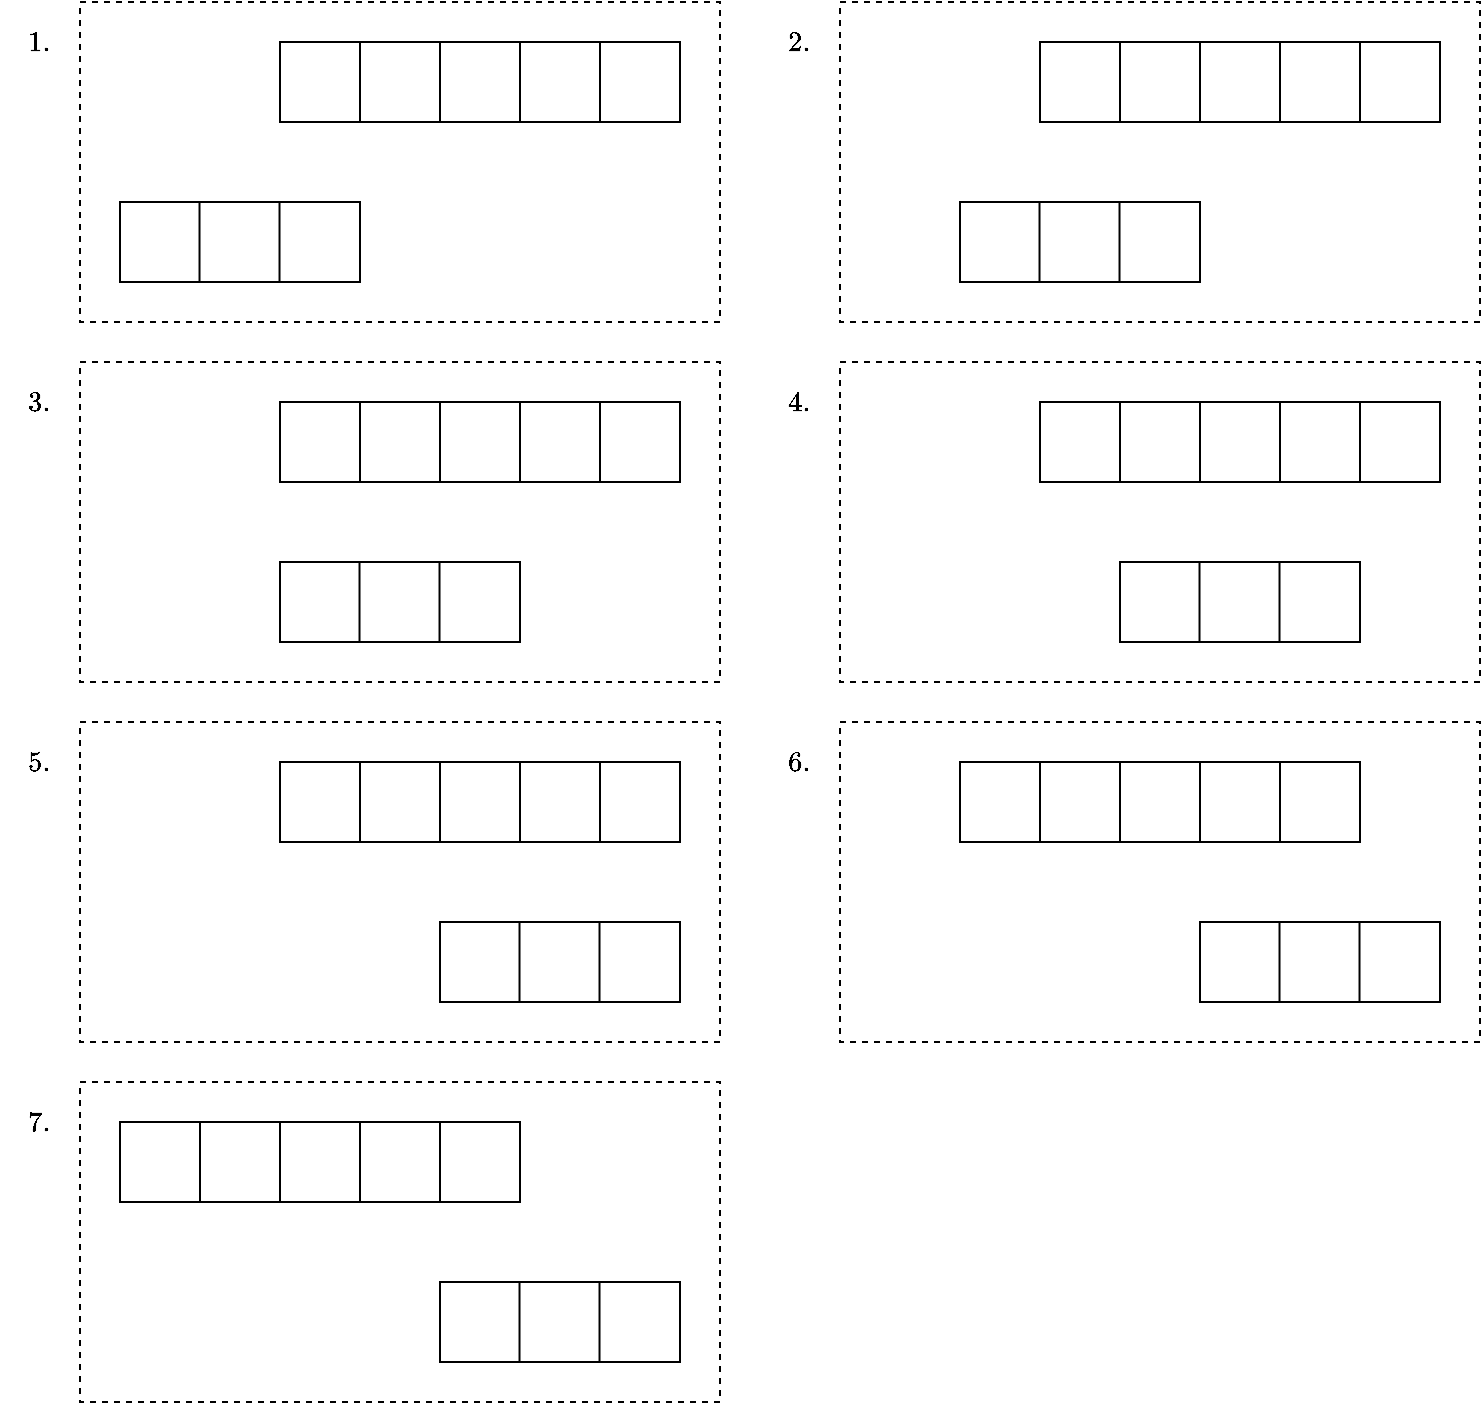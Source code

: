 <mxfile version="20.7.4" type="device"><diagram id="_DbMt3LhLTCCpxY-wy_6" name="Pagina-1"><mxGraphModel dx="989" dy="610" grid="1" gridSize="10" guides="1" tooltips="1" connect="1" arrows="1" fold="1" page="1" pageScale="1" pageWidth="827" pageHeight="1169" math="1" shadow="0"><root><mxCell id="0"/><mxCell id="1" parent="0"/><mxCell id="i-B0rQY-RmstUZYI2P10-10" value="" style="rounded=0;whiteSpace=wrap;html=1;dashed=1;fillColor=none;" vertex="1" parent="1"><mxGeometry x="60" y="20" width="320" height="160" as="geometry"/></mxCell><mxCell id="i-B0rQY-RmstUZYI2P10-20" value="" style="rounded=0;whiteSpace=wrap;html=1;dashed=1;fillColor=none;" vertex="1" parent="1"><mxGeometry x="440" y="20" width="320" height="160" as="geometry"/></mxCell><mxCell id="i-B0rQY-RmstUZYI2P10-30" value="" style="rounded=0;whiteSpace=wrap;html=1;dashed=1;fillColor=none;" vertex="1" parent="1"><mxGeometry x="60" y="200" width="320" height="160" as="geometry"/></mxCell><mxCell id="i-B0rQY-RmstUZYI2P10-40" value="" style="rounded=0;whiteSpace=wrap;html=1;dashed=1;fillColor=none;" vertex="1" parent="1"><mxGeometry x="440" y="200" width="320" height="160" as="geometry"/></mxCell><mxCell id="i-B0rQY-RmstUZYI2P10-50" value="" style="rounded=0;whiteSpace=wrap;html=1;dashed=1;fillColor=none;" vertex="1" parent="1"><mxGeometry x="60" y="380" width="320" height="160" as="geometry"/></mxCell><mxCell id="i-B0rQY-RmstUZYI2P10-60" value="" style="rounded=0;whiteSpace=wrap;html=1;dashed=1;fillColor=none;" vertex="1" parent="1"><mxGeometry x="440" y="380" width="320" height="160" as="geometry"/></mxCell><mxCell id="i-B0rQY-RmstUZYI2P10-70" value="" style="rounded=0;whiteSpace=wrap;html=1;dashed=1;fillColor=none;" vertex="1" parent="1"><mxGeometry x="60" y="560" width="320" height="160" as="geometry"/></mxCell><mxCell id="i-B0rQY-RmstUZYI2P10-1" value="" style="rounded=0;whiteSpace=wrap;html=1;" vertex="1" parent="1"><mxGeometry x="80" y="120" width="120" height="40" as="geometry"/></mxCell><mxCell id="i-B0rQY-RmstUZYI2P10-2" value="" style="rounded=0;whiteSpace=wrap;html=1;" vertex="1" parent="1"><mxGeometry x="160" y="40" width="200" height="40" as="geometry"/></mxCell><mxCell id="i-B0rQY-RmstUZYI2P10-3" value="" style="endArrow=none;html=1;rounded=0;" edge="1" parent="1"><mxGeometry width="50" height="50" relative="1" as="geometry"><mxPoint x="200" y="80" as="sourcePoint"/><mxPoint x="200" y="40" as="targetPoint"/></mxGeometry></mxCell><mxCell id="i-B0rQY-RmstUZYI2P10-4" value="" style="endArrow=none;html=1;rounded=0;" edge="1" parent="1"><mxGeometry x="0.5" y="-30" width="50" height="50" relative="1" as="geometry"><mxPoint x="240" y="80.0" as="sourcePoint"/><mxPoint x="240" y="40" as="targetPoint"/><mxPoint as="offset"/></mxGeometry></mxCell><mxCell id="i-B0rQY-RmstUZYI2P10-5" value="" style="endArrow=none;html=1;rounded=0;" edge="1" parent="1"><mxGeometry width="50" height="50" relative="1" as="geometry"><mxPoint x="280" y="80.0" as="sourcePoint"/><mxPoint x="280" y="40" as="targetPoint"/></mxGeometry></mxCell><mxCell id="i-B0rQY-RmstUZYI2P10-6" value="" style="endArrow=none;html=1;rounded=0;" edge="1" parent="1"><mxGeometry x="0.5" y="-30" width="50" height="50" relative="1" as="geometry"><mxPoint x="320" y="80.0" as="sourcePoint"/><mxPoint x="320" y="40" as="targetPoint"/><mxPoint as="offset"/></mxGeometry></mxCell><mxCell id="i-B0rQY-RmstUZYI2P10-7" value="" style="endArrow=none;html=1;rounded=0;" edge="1" parent="1"><mxGeometry width="50" height="50" relative="1" as="geometry"><mxPoint x="119.76" y="160.0" as="sourcePoint"/><mxPoint x="119.76" y="120" as="targetPoint"/></mxGeometry></mxCell><mxCell id="i-B0rQY-RmstUZYI2P10-8" value="" style="endArrow=none;html=1;rounded=0;" edge="1" parent="1"><mxGeometry x="0.5" y="-30" width="50" height="50" relative="1" as="geometry"><mxPoint x="159.76" y="160.0" as="sourcePoint"/><mxPoint x="159.76" y="120" as="targetPoint"/><mxPoint as="offset"/></mxGeometry></mxCell><mxCell id="i-B0rQY-RmstUZYI2P10-9" value="$$1.$$" style="text;html=1;strokeColor=none;fillColor=none;align=center;verticalAlign=middle;whiteSpace=wrap;rounded=0;" vertex="1" parent="1"><mxGeometry x="20" y="20" width="40" height="40" as="geometry"/></mxCell><mxCell id="i-B0rQY-RmstUZYI2P10-11" value="" style="rounded=0;whiteSpace=wrap;html=1;" vertex="1" parent="1"><mxGeometry x="500" y="120" width="120" height="40" as="geometry"/></mxCell><mxCell id="i-B0rQY-RmstUZYI2P10-12" value="" style="rounded=0;whiteSpace=wrap;html=1;" vertex="1" parent="1"><mxGeometry x="540" y="40" width="200" height="40" as="geometry"/></mxCell><mxCell id="i-B0rQY-RmstUZYI2P10-13" value="" style="endArrow=none;html=1;rounded=0;" edge="1" parent="1"><mxGeometry width="50" height="50" relative="1" as="geometry"><mxPoint x="580" y="80" as="sourcePoint"/><mxPoint x="580" y="40" as="targetPoint"/></mxGeometry></mxCell><mxCell id="i-B0rQY-RmstUZYI2P10-14" value="" style="endArrow=none;html=1;rounded=0;" edge="1" parent="1"><mxGeometry x="0.5" y="-30" width="50" height="50" relative="1" as="geometry"><mxPoint x="620" y="80" as="sourcePoint"/><mxPoint x="620" y="40" as="targetPoint"/><mxPoint as="offset"/></mxGeometry></mxCell><mxCell id="i-B0rQY-RmstUZYI2P10-15" value="" style="endArrow=none;html=1;rounded=0;" edge="1" parent="1"><mxGeometry width="50" height="50" relative="1" as="geometry"><mxPoint x="660" y="80" as="sourcePoint"/><mxPoint x="660" y="40" as="targetPoint"/></mxGeometry></mxCell><mxCell id="i-B0rQY-RmstUZYI2P10-16" value="" style="endArrow=none;html=1;rounded=0;" edge="1" parent="1"><mxGeometry x="0.5" y="-30" width="50" height="50" relative="1" as="geometry"><mxPoint x="700" y="80" as="sourcePoint"/><mxPoint x="700" y="40" as="targetPoint"/><mxPoint as="offset"/></mxGeometry></mxCell><mxCell id="i-B0rQY-RmstUZYI2P10-17" value="" style="endArrow=none;html=1;rounded=0;" edge="1" parent="1"><mxGeometry width="50" height="50" relative="1" as="geometry"><mxPoint x="539.76" y="160.0" as="sourcePoint"/><mxPoint x="539.76" y="120.0" as="targetPoint"/></mxGeometry></mxCell><mxCell id="i-B0rQY-RmstUZYI2P10-18" value="" style="endArrow=none;html=1;rounded=0;" edge="1" parent="1"><mxGeometry x="0.5" y="-30" width="50" height="50" relative="1" as="geometry"><mxPoint x="579.76" y="160.0" as="sourcePoint"/><mxPoint x="579.76" y="120.0" as="targetPoint"/><mxPoint as="offset"/></mxGeometry></mxCell><mxCell id="i-B0rQY-RmstUZYI2P10-19" value="$$2.$$" style="text;html=1;strokeColor=none;fillColor=none;align=center;verticalAlign=middle;whiteSpace=wrap;rounded=0;" vertex="1" parent="1"><mxGeometry x="400" y="20" width="40" height="40" as="geometry"/></mxCell><mxCell id="i-B0rQY-RmstUZYI2P10-21" value="" style="rounded=0;whiteSpace=wrap;html=1;" vertex="1" parent="1"><mxGeometry x="160" y="300" width="120" height="40" as="geometry"/></mxCell><mxCell id="i-B0rQY-RmstUZYI2P10-22" value="" style="rounded=0;whiteSpace=wrap;html=1;" vertex="1" parent="1"><mxGeometry x="160" y="220" width="200" height="40" as="geometry"/></mxCell><mxCell id="i-B0rQY-RmstUZYI2P10-23" value="" style="endArrow=none;html=1;rounded=0;" edge="1" parent="1"><mxGeometry width="50" height="50" relative="1" as="geometry"><mxPoint x="200" y="260" as="sourcePoint"/><mxPoint x="200" y="220" as="targetPoint"/></mxGeometry></mxCell><mxCell id="i-B0rQY-RmstUZYI2P10-24" value="" style="endArrow=none;html=1;rounded=0;" edge="1" parent="1"><mxGeometry x="0.5" y="-30" width="50" height="50" relative="1" as="geometry"><mxPoint x="240" y="260" as="sourcePoint"/><mxPoint x="240" y="220" as="targetPoint"/><mxPoint as="offset"/></mxGeometry></mxCell><mxCell id="i-B0rQY-RmstUZYI2P10-25" value="" style="endArrow=none;html=1;rounded=0;" edge="1" parent="1"><mxGeometry width="50" height="50" relative="1" as="geometry"><mxPoint x="280" y="260" as="sourcePoint"/><mxPoint x="280" y="220" as="targetPoint"/></mxGeometry></mxCell><mxCell id="i-B0rQY-RmstUZYI2P10-26" value="" style="endArrow=none;html=1;rounded=0;" edge="1" parent="1"><mxGeometry x="0.5" y="-30" width="50" height="50" relative="1" as="geometry"><mxPoint x="320" y="260" as="sourcePoint"/><mxPoint x="320" y="220" as="targetPoint"/><mxPoint as="offset"/></mxGeometry></mxCell><mxCell id="i-B0rQY-RmstUZYI2P10-27" value="" style="endArrow=none;html=1;rounded=0;" edge="1" parent="1"><mxGeometry width="50" height="50" relative="1" as="geometry"><mxPoint x="199.76" y="340.0" as="sourcePoint"/><mxPoint x="199.76" y="300.0" as="targetPoint"/></mxGeometry></mxCell><mxCell id="i-B0rQY-RmstUZYI2P10-28" value="" style="endArrow=none;html=1;rounded=0;" edge="1" parent="1"><mxGeometry x="0.5" y="-30" width="50" height="50" relative="1" as="geometry"><mxPoint x="239.76" y="340.0" as="sourcePoint"/><mxPoint x="239.76" y="300.0" as="targetPoint"/><mxPoint as="offset"/></mxGeometry></mxCell><mxCell id="i-B0rQY-RmstUZYI2P10-29" value="$$3.$$" style="text;html=1;strokeColor=none;fillColor=none;align=center;verticalAlign=middle;whiteSpace=wrap;rounded=0;" vertex="1" parent="1"><mxGeometry x="20" y="200" width="40" height="40" as="geometry"/></mxCell><mxCell id="i-B0rQY-RmstUZYI2P10-31" value="" style="rounded=0;whiteSpace=wrap;html=1;" vertex="1" parent="1"><mxGeometry x="580" y="300" width="120" height="40" as="geometry"/></mxCell><mxCell id="i-B0rQY-RmstUZYI2P10-32" value="" style="rounded=0;whiteSpace=wrap;html=1;" vertex="1" parent="1"><mxGeometry x="540" y="220" width="200" height="40" as="geometry"/></mxCell><mxCell id="i-B0rQY-RmstUZYI2P10-33" value="" style="endArrow=none;html=1;rounded=0;" edge="1" parent="1"><mxGeometry width="50" height="50" relative="1" as="geometry"><mxPoint x="580" y="260" as="sourcePoint"/><mxPoint x="580" y="220" as="targetPoint"/></mxGeometry></mxCell><mxCell id="i-B0rQY-RmstUZYI2P10-34" value="" style="endArrow=none;html=1;rounded=0;" edge="1" parent="1"><mxGeometry x="0.5" y="-30" width="50" height="50" relative="1" as="geometry"><mxPoint x="620" y="260" as="sourcePoint"/><mxPoint x="620" y="220" as="targetPoint"/><mxPoint as="offset"/></mxGeometry></mxCell><mxCell id="i-B0rQY-RmstUZYI2P10-35" value="" style="endArrow=none;html=1;rounded=0;" edge="1" parent="1"><mxGeometry width="50" height="50" relative="1" as="geometry"><mxPoint x="660" y="260" as="sourcePoint"/><mxPoint x="660" y="220" as="targetPoint"/></mxGeometry></mxCell><mxCell id="i-B0rQY-RmstUZYI2P10-36" value="" style="endArrow=none;html=1;rounded=0;" edge="1" parent="1"><mxGeometry x="0.5" y="-30" width="50" height="50" relative="1" as="geometry"><mxPoint x="700" y="260" as="sourcePoint"/><mxPoint x="700" y="220" as="targetPoint"/><mxPoint as="offset"/></mxGeometry></mxCell><mxCell id="i-B0rQY-RmstUZYI2P10-37" value="" style="endArrow=none;html=1;rounded=0;" edge="1" parent="1"><mxGeometry width="50" height="50" relative="1" as="geometry"><mxPoint x="619.76" y="340.0" as="sourcePoint"/><mxPoint x="619.76" y="300.0" as="targetPoint"/></mxGeometry></mxCell><mxCell id="i-B0rQY-RmstUZYI2P10-38" value="" style="endArrow=none;html=1;rounded=0;" edge="1" parent="1"><mxGeometry x="0.5" y="-30" width="50" height="50" relative="1" as="geometry"><mxPoint x="659.76" y="340.0" as="sourcePoint"/><mxPoint x="659.76" y="300.0" as="targetPoint"/><mxPoint as="offset"/></mxGeometry></mxCell><mxCell id="i-B0rQY-RmstUZYI2P10-39" value="$$4.$$" style="text;html=1;strokeColor=none;fillColor=none;align=center;verticalAlign=middle;whiteSpace=wrap;rounded=0;" vertex="1" parent="1"><mxGeometry x="400" y="200" width="40" height="40" as="geometry"/></mxCell><mxCell id="i-B0rQY-RmstUZYI2P10-41" value="" style="rounded=0;whiteSpace=wrap;html=1;" vertex="1" parent="1"><mxGeometry x="240" y="480" width="120" height="40" as="geometry"/></mxCell><mxCell id="i-B0rQY-RmstUZYI2P10-42" value="" style="rounded=0;whiteSpace=wrap;html=1;" vertex="1" parent="1"><mxGeometry x="160" y="400" width="200" height="40" as="geometry"/></mxCell><mxCell id="i-B0rQY-RmstUZYI2P10-43" value="" style="endArrow=none;html=1;rounded=0;" edge="1" parent="1"><mxGeometry width="50" height="50" relative="1" as="geometry"><mxPoint x="200" y="440" as="sourcePoint"/><mxPoint x="200" y="400" as="targetPoint"/></mxGeometry></mxCell><mxCell id="i-B0rQY-RmstUZYI2P10-44" value="" style="endArrow=none;html=1;rounded=0;" edge="1" parent="1"><mxGeometry x="0.5" y="-30" width="50" height="50" relative="1" as="geometry"><mxPoint x="240" y="440" as="sourcePoint"/><mxPoint x="240" y="400" as="targetPoint"/><mxPoint as="offset"/></mxGeometry></mxCell><mxCell id="i-B0rQY-RmstUZYI2P10-45" value="" style="endArrow=none;html=1;rounded=0;" edge="1" parent="1"><mxGeometry width="50" height="50" relative="1" as="geometry"><mxPoint x="280" y="440" as="sourcePoint"/><mxPoint x="280" y="400" as="targetPoint"/></mxGeometry></mxCell><mxCell id="i-B0rQY-RmstUZYI2P10-46" value="" style="endArrow=none;html=1;rounded=0;" edge="1" parent="1"><mxGeometry x="0.5" y="-30" width="50" height="50" relative="1" as="geometry"><mxPoint x="320" y="440" as="sourcePoint"/><mxPoint x="320" y="400" as="targetPoint"/><mxPoint as="offset"/></mxGeometry></mxCell><mxCell id="i-B0rQY-RmstUZYI2P10-47" value="" style="endArrow=none;html=1;rounded=0;" edge="1" parent="1"><mxGeometry width="50" height="50" relative="1" as="geometry"><mxPoint x="279.76" y="520.0" as="sourcePoint"/><mxPoint x="279.76" y="480.0" as="targetPoint"/></mxGeometry></mxCell><mxCell id="i-B0rQY-RmstUZYI2P10-48" value="" style="endArrow=none;html=1;rounded=0;" edge="1" parent="1"><mxGeometry x="0.5" y="-30" width="50" height="50" relative="1" as="geometry"><mxPoint x="319.76" y="520.0" as="sourcePoint"/><mxPoint x="319.76" y="480.0" as="targetPoint"/><mxPoint as="offset"/></mxGeometry></mxCell><mxCell id="i-B0rQY-RmstUZYI2P10-49" value="$$5.$$" style="text;html=1;strokeColor=none;fillColor=none;align=center;verticalAlign=middle;whiteSpace=wrap;rounded=0;" vertex="1" parent="1"><mxGeometry x="20" y="380" width="40" height="40" as="geometry"/></mxCell><mxCell id="i-B0rQY-RmstUZYI2P10-51" value="" style="rounded=0;whiteSpace=wrap;html=1;" vertex="1" parent="1"><mxGeometry x="620" y="480" width="120" height="40" as="geometry"/></mxCell><mxCell id="i-B0rQY-RmstUZYI2P10-52" value="" style="rounded=0;whiteSpace=wrap;html=1;" vertex="1" parent="1"><mxGeometry x="500" y="400" width="200" height="40" as="geometry"/></mxCell><mxCell id="i-B0rQY-RmstUZYI2P10-53" value="" style="endArrow=none;html=1;rounded=0;" edge="1" parent="1"><mxGeometry width="50" height="50" relative="1" as="geometry"><mxPoint x="540" y="440" as="sourcePoint"/><mxPoint x="540" y="400" as="targetPoint"/></mxGeometry></mxCell><mxCell id="i-B0rQY-RmstUZYI2P10-54" value="" style="endArrow=none;html=1;rounded=0;" edge="1" parent="1"><mxGeometry x="0.5" y="-30" width="50" height="50" relative="1" as="geometry"><mxPoint x="580" y="440" as="sourcePoint"/><mxPoint x="580" y="400" as="targetPoint"/><mxPoint as="offset"/></mxGeometry></mxCell><mxCell id="i-B0rQY-RmstUZYI2P10-55" value="" style="endArrow=none;html=1;rounded=0;" edge="1" parent="1"><mxGeometry width="50" height="50" relative="1" as="geometry"><mxPoint x="620" y="440" as="sourcePoint"/><mxPoint x="620" y="400" as="targetPoint"/></mxGeometry></mxCell><mxCell id="i-B0rQY-RmstUZYI2P10-56" value="" style="endArrow=none;html=1;rounded=0;" edge="1" parent="1"><mxGeometry x="0.5" y="-30" width="50" height="50" relative="1" as="geometry"><mxPoint x="660" y="440" as="sourcePoint"/><mxPoint x="660" y="400" as="targetPoint"/><mxPoint as="offset"/></mxGeometry></mxCell><mxCell id="i-B0rQY-RmstUZYI2P10-57" value="" style="endArrow=none;html=1;rounded=0;" edge="1" parent="1"><mxGeometry width="50" height="50" relative="1" as="geometry"><mxPoint x="659.76" y="520.0" as="sourcePoint"/><mxPoint x="659.76" y="480.0" as="targetPoint"/></mxGeometry></mxCell><mxCell id="i-B0rQY-RmstUZYI2P10-58" value="" style="endArrow=none;html=1;rounded=0;" edge="1" parent="1"><mxGeometry x="0.5" y="-30" width="50" height="50" relative="1" as="geometry"><mxPoint x="699.76" y="520.0" as="sourcePoint"/><mxPoint x="699.76" y="480.0" as="targetPoint"/><mxPoint as="offset"/></mxGeometry></mxCell><mxCell id="i-B0rQY-RmstUZYI2P10-59" value="$$6.$$" style="text;html=1;strokeColor=none;fillColor=none;align=center;verticalAlign=middle;whiteSpace=wrap;rounded=0;" vertex="1" parent="1"><mxGeometry x="400" y="380" width="40" height="40" as="geometry"/></mxCell><mxCell id="i-B0rQY-RmstUZYI2P10-61" value="" style="rounded=0;whiteSpace=wrap;html=1;" vertex="1" parent="1"><mxGeometry x="240" y="660" width="120" height="40" as="geometry"/></mxCell><mxCell id="i-B0rQY-RmstUZYI2P10-62" value="" style="rounded=0;whiteSpace=wrap;html=1;" vertex="1" parent="1"><mxGeometry x="80" y="580" width="200" height="40" as="geometry"/></mxCell><mxCell id="i-B0rQY-RmstUZYI2P10-63" value="" style="endArrow=none;html=1;rounded=0;" edge="1" parent="1"><mxGeometry width="50" height="50" relative="1" as="geometry"><mxPoint x="120" y="620.0" as="sourcePoint"/><mxPoint x="120" y="580.0" as="targetPoint"/></mxGeometry></mxCell><mxCell id="i-B0rQY-RmstUZYI2P10-64" value="" style="endArrow=none;html=1;rounded=0;" edge="1" parent="1"><mxGeometry x="0.5" y="-30" width="50" height="50" relative="1" as="geometry"><mxPoint x="160" y="620.0" as="sourcePoint"/><mxPoint x="160" y="580.0" as="targetPoint"/><mxPoint as="offset"/></mxGeometry></mxCell><mxCell id="i-B0rQY-RmstUZYI2P10-65" value="" style="endArrow=none;html=1;rounded=0;" edge="1" parent="1"><mxGeometry width="50" height="50" relative="1" as="geometry"><mxPoint x="200" y="620.0" as="sourcePoint"/><mxPoint x="200" y="580.0" as="targetPoint"/></mxGeometry></mxCell><mxCell id="i-B0rQY-RmstUZYI2P10-66" value="" style="endArrow=none;html=1;rounded=0;" edge="1" parent="1"><mxGeometry x="0.5" y="-30" width="50" height="50" relative="1" as="geometry"><mxPoint x="240" y="620.0" as="sourcePoint"/><mxPoint x="240" y="580.0" as="targetPoint"/><mxPoint as="offset"/></mxGeometry></mxCell><mxCell id="i-B0rQY-RmstUZYI2P10-67" value="" style="endArrow=none;html=1;rounded=0;" edge="1" parent="1"><mxGeometry width="50" height="50" relative="1" as="geometry"><mxPoint x="279.76" y="700" as="sourcePoint"/><mxPoint x="279.76" y="660" as="targetPoint"/></mxGeometry></mxCell><mxCell id="i-B0rQY-RmstUZYI2P10-68" value="" style="endArrow=none;html=1;rounded=0;" edge="1" parent="1"><mxGeometry x="0.5" y="-30" width="50" height="50" relative="1" as="geometry"><mxPoint x="319.76" y="700" as="sourcePoint"/><mxPoint x="319.76" y="660" as="targetPoint"/><mxPoint as="offset"/></mxGeometry></mxCell><mxCell id="i-B0rQY-RmstUZYI2P10-69" value="$$7.$$" style="text;html=1;strokeColor=none;fillColor=none;align=center;verticalAlign=middle;whiteSpace=wrap;rounded=0;" vertex="1" parent="1"><mxGeometry x="20" y="560" width="40" height="40" as="geometry"/></mxCell></root></mxGraphModel></diagram></mxfile>
